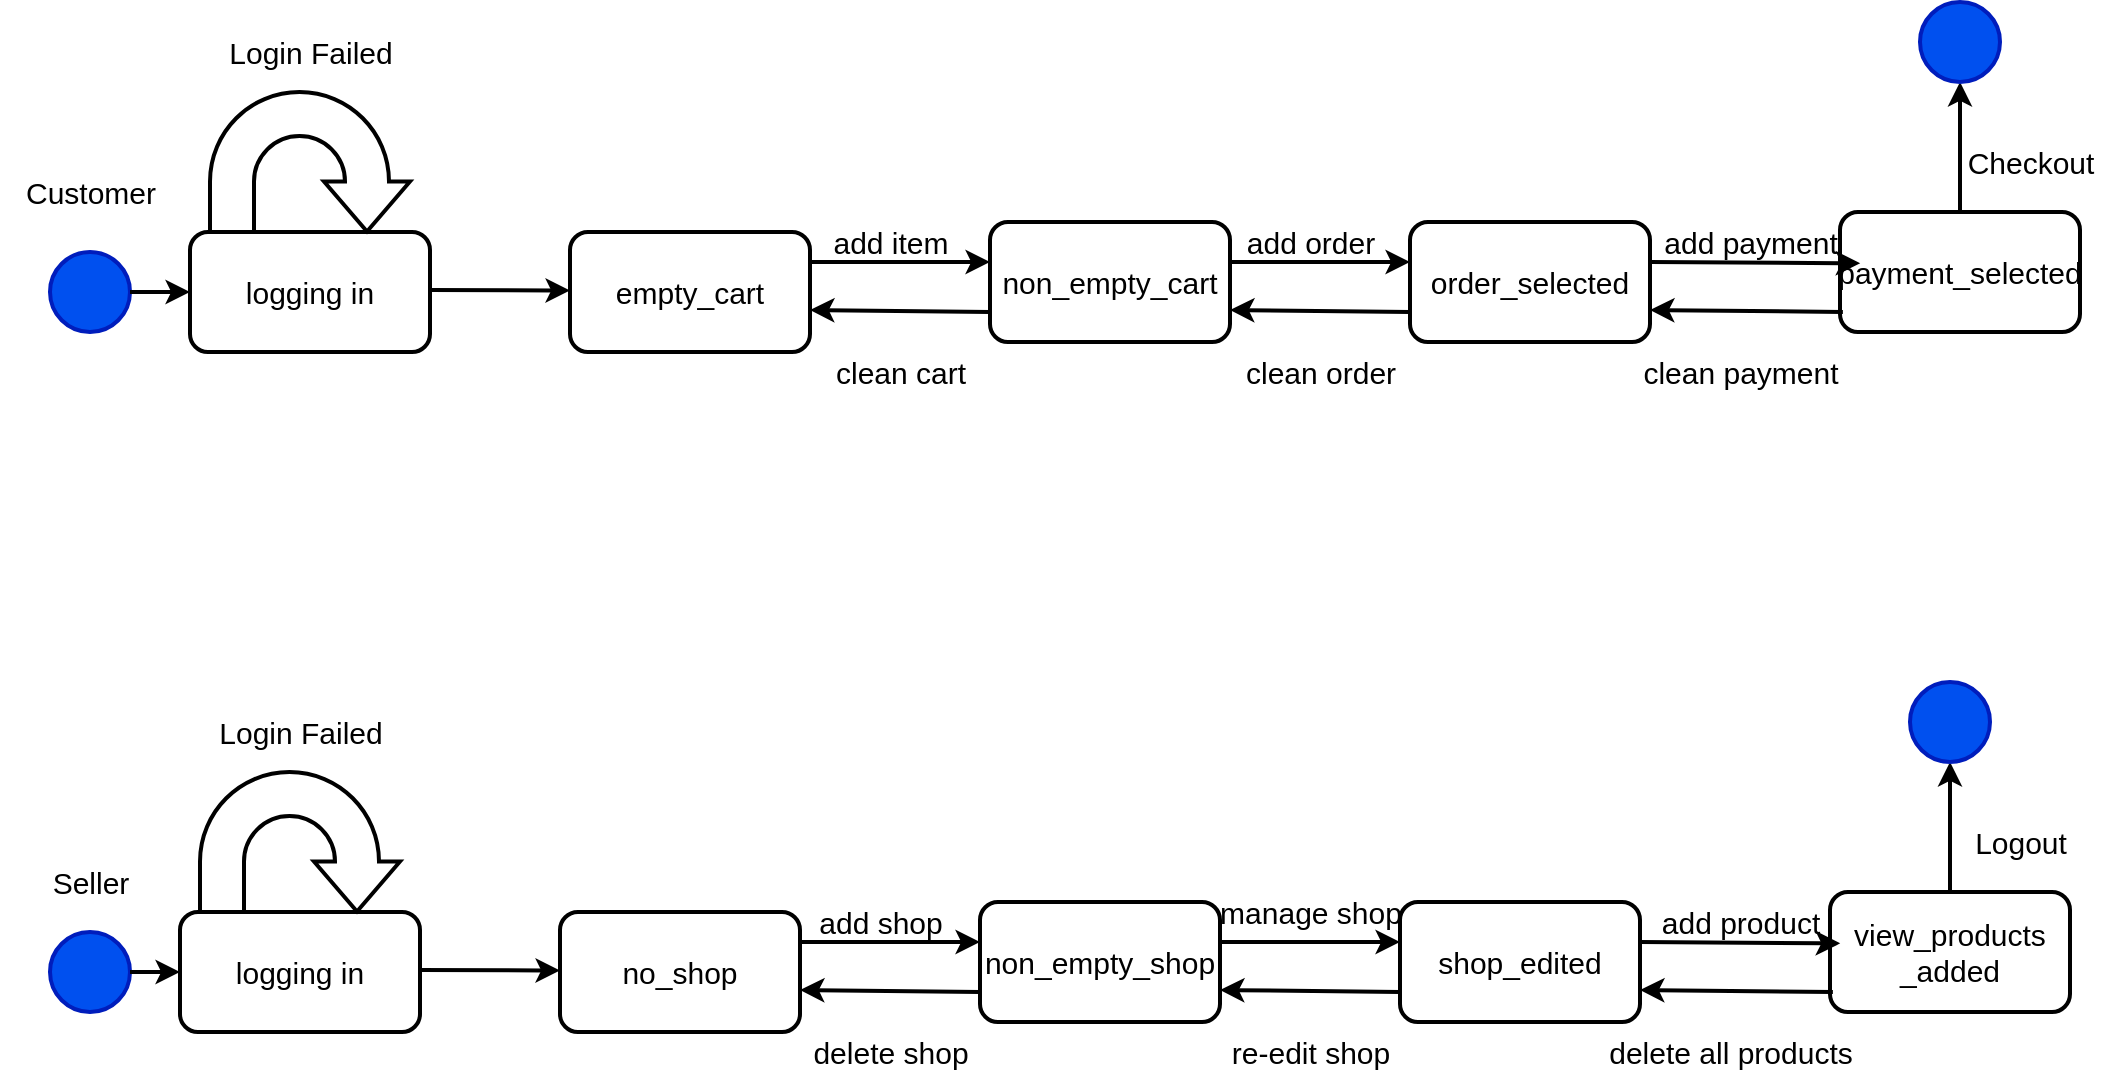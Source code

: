 <mxfile version="20.8.16"><diagram name="Page-1" id="ZXPGApVgVyFYhMI6cuGl"><mxGraphModel dx="5256" dy="1044" grid="1" gridSize="10" guides="1" tooltips="1" connect="1" arrows="1" fold="1" page="1" pageScale="1" pageWidth="1100" pageHeight="850" math="0" shadow="0"><root><mxCell id="0"/><mxCell id="1" parent="0"/><mxCell id="PQzcmMsmydbW9Ck--mbi-1" value="" style="ellipse;whiteSpace=wrap;html=1;aspect=fixed;fillColor=#0050ef;fontColor=#ffffff;strokeColor=#001DBC;strokeWidth=2;fontSize=15;" vertex="1" parent="1"><mxGeometry x="-3250" y="145" width="40" height="40" as="geometry"/></mxCell><mxCell id="PQzcmMsmydbW9Ck--mbi-2" value="" style="endArrow=classic;html=1;rounded=0;exitX=1;exitY=0.5;exitDx=0;exitDy=0;strokeWidth=2;fontSize=15;" edge="1" parent="1" source="PQzcmMsmydbW9Ck--mbi-1"><mxGeometry width="50" height="50" relative="1" as="geometry"><mxPoint x="-2860" y="365" as="sourcePoint"/><mxPoint x="-3180" y="165" as="targetPoint"/></mxGeometry></mxCell><mxCell id="PQzcmMsmydbW9Ck--mbi-3" value="logging in" style="rounded=1;whiteSpace=wrap;html=1;strokeWidth=2;fontSize=15;" vertex="1" parent="1"><mxGeometry x="-3180" y="135" width="120" height="60" as="geometry"/></mxCell><mxCell id="PQzcmMsmydbW9Ck--mbi-6" value="" style="html=1;shadow=0;dashed=0;align=center;verticalAlign=middle;shape=mxgraph.arrows2.uTurnArrow;dy=11;arrowHead=43;dx2=25;rotation=90;strokeWidth=2;fontSize=15;" vertex="1" parent="1"><mxGeometry x="-3155" y="50" width="70" height="100" as="geometry"/></mxCell><mxCell id="PQzcmMsmydbW9Ck--mbi-7" value="Login Failed" style="text;html=1;align=center;verticalAlign=middle;resizable=0;points=[];autosize=1;strokeColor=none;fillColor=none;strokeWidth=2;fontSize=15;" vertex="1" parent="1"><mxGeometry x="-3170" y="30" width="100" height="30" as="geometry"/></mxCell><mxCell id="PQzcmMsmydbW9Ck--mbi-8" value="" style="endArrow=classic;html=1;rounded=0;strokeWidth=2;fontSize=15;" edge="1" parent="1"><mxGeometry width="50" height="50" relative="1" as="geometry"><mxPoint x="-3060" y="164" as="sourcePoint"/><mxPoint x="-2990" y="164.29" as="targetPoint"/></mxGeometry></mxCell><mxCell id="PQzcmMsmydbW9Ck--mbi-9" value="empty_cart" style="rounded=1;whiteSpace=wrap;html=1;strokeWidth=2;fontSize=15;" vertex="1" parent="1"><mxGeometry x="-2990" y="135" width="120" height="60" as="geometry"/></mxCell><mxCell id="PQzcmMsmydbW9Ck--mbi-10" value="non_empty_cart" style="rounded=1;whiteSpace=wrap;html=1;strokeWidth=2;fontSize=15;" vertex="1" parent="1"><mxGeometry x="-2780" y="130" width="120" height="60" as="geometry"/></mxCell><mxCell id="PQzcmMsmydbW9Ck--mbi-11" value="" style="endArrow=classic;html=1;rounded=0;exitX=1;exitY=0.25;exitDx=0;exitDy=0;strokeWidth=2;fontSize=15;" edge="1" parent="1" source="PQzcmMsmydbW9Ck--mbi-9"><mxGeometry width="50" height="50" relative="1" as="geometry"><mxPoint x="-2870" y="164.29" as="sourcePoint"/><mxPoint x="-2780" y="150" as="targetPoint"/><Array as="points"/></mxGeometry></mxCell><mxCell id="PQzcmMsmydbW9Ck--mbi-13" value="add item" style="text;html=1;align=center;verticalAlign=middle;resizable=0;points=[];autosize=1;strokeColor=none;fillColor=none;strokeWidth=2;fontSize=15;" vertex="1" parent="1"><mxGeometry x="-2870" y="125" width="80" height="30" as="geometry"/></mxCell><mxCell id="PQzcmMsmydbW9Ck--mbi-14" value="clean cart" style="text;html=1;align=center;verticalAlign=middle;resizable=0;points=[];autosize=1;strokeColor=none;fillColor=none;strokeWidth=2;fontSize=15;" vertex="1" parent="1"><mxGeometry x="-2870" y="190" width="90" height="30" as="geometry"/></mxCell><mxCell id="PQzcmMsmydbW9Ck--mbi-15" value="" style="endArrow=classic;html=1;rounded=0;exitX=0;exitY=0.75;exitDx=0;exitDy=0;strokeWidth=2;fontSize=15;" edge="1" parent="1" source="PQzcmMsmydbW9Ck--mbi-10"><mxGeometry width="50" height="50" relative="1" as="geometry"><mxPoint x="-3050" y="174" as="sourcePoint"/><mxPoint x="-2870" y="174" as="targetPoint"/></mxGeometry></mxCell><mxCell id="PQzcmMsmydbW9Ck--mbi-19" value="" style="endArrow=classic;html=1;rounded=0;exitX=1;exitY=0.25;exitDx=0;exitDy=0;strokeWidth=2;fontSize=15;" edge="1" parent="1"><mxGeometry width="50" height="50" relative="1" as="geometry"><mxPoint x="-2660" y="150.0" as="sourcePoint"/><mxPoint x="-2570" y="150" as="targetPoint"/><Array as="points"/></mxGeometry></mxCell><mxCell id="PQzcmMsmydbW9Ck--mbi-20" value="add order" style="text;html=1;align=center;verticalAlign=middle;resizable=0;points=[];autosize=1;strokeColor=none;fillColor=none;strokeWidth=2;fontSize=15;" vertex="1" parent="1"><mxGeometry x="-2665" y="125" width="90" height="30" as="geometry"/></mxCell><mxCell id="PQzcmMsmydbW9Ck--mbi-21" value="clean order" style="text;html=1;align=center;verticalAlign=middle;resizable=0;points=[];autosize=1;strokeColor=none;fillColor=none;strokeWidth=2;fontSize=15;" vertex="1" parent="1"><mxGeometry x="-2665" y="190" width="100" height="30" as="geometry"/></mxCell><mxCell id="PQzcmMsmydbW9Ck--mbi-22" value="" style="endArrow=classic;html=1;rounded=0;exitX=0;exitY=0.75;exitDx=0;exitDy=0;strokeWidth=2;fontSize=15;" edge="1" parent="1"><mxGeometry width="50" height="50" relative="1" as="geometry"><mxPoint x="-2570" y="175" as="sourcePoint"/><mxPoint x="-2660" y="174" as="targetPoint"/></mxGeometry></mxCell><mxCell id="PQzcmMsmydbW9Ck--mbi-23" value="order_selected" style="rounded=1;whiteSpace=wrap;html=1;strokeWidth=2;fontSize=15;" vertex="1" parent="1"><mxGeometry x="-2570" y="130" width="120" height="60" as="geometry"/></mxCell><mxCell id="PQzcmMsmydbW9Ck--mbi-24" value="payment_selected" style="rounded=1;whiteSpace=wrap;html=1;strokeWidth=2;fontSize=15;" vertex="1" parent="1"><mxGeometry x="-2355" y="125" width="120" height="60" as="geometry"/></mxCell><mxCell id="PQzcmMsmydbW9Ck--mbi-25" value="" style="endArrow=classic;html=1;rounded=0;exitX=1;exitY=0.25;exitDx=0;exitDy=0;entryX=1.001;entryY=0.856;entryDx=0;entryDy=0;entryPerimeter=0;strokeWidth=2;fontSize=15;" edge="1" parent="1" target="PQzcmMsmydbW9Ck--mbi-26"><mxGeometry width="50" height="50" relative="1" as="geometry"><mxPoint x="-2450" y="150.0" as="sourcePoint"/><mxPoint x="-2360" y="150" as="targetPoint"/><Array as="points"/></mxGeometry></mxCell><mxCell id="PQzcmMsmydbW9Ck--mbi-26" value="add payment" style="text;html=1;align=center;verticalAlign=middle;resizable=0;points=[];autosize=1;strokeColor=none;fillColor=none;strokeWidth=2;fontSize=15;" vertex="1" parent="1"><mxGeometry x="-2455" y="125" width="110" height="30" as="geometry"/></mxCell><mxCell id="PQzcmMsmydbW9Ck--mbi-27" value="clean payment" style="text;html=1;align=center;verticalAlign=middle;resizable=0;points=[];autosize=1;strokeColor=none;fillColor=none;strokeWidth=2;fontSize=15;" vertex="1" parent="1"><mxGeometry x="-2465" y="190" width="120" height="30" as="geometry"/></mxCell><mxCell id="PQzcmMsmydbW9Ck--mbi-28" value="" style="endArrow=classic;html=1;rounded=0;exitX=0.012;exitY=0.833;exitDx=0;exitDy=0;exitPerimeter=0;strokeWidth=2;fontSize=15;" edge="1" parent="1" source="PQzcmMsmydbW9Ck--mbi-24"><mxGeometry width="50" height="50" relative="1" as="geometry"><mxPoint x="-2370" y="174" as="sourcePoint"/><mxPoint x="-2450" y="174" as="targetPoint"/></mxGeometry></mxCell><mxCell id="PQzcmMsmydbW9Ck--mbi-29" value="" style="endArrow=classic;html=1;rounded=0;exitX=0.5;exitY=0;exitDx=0;exitDy=0;strokeWidth=2;fontSize=15;" edge="1" parent="1" source="PQzcmMsmydbW9Ck--mbi-24"><mxGeometry width="50" height="50" relative="1" as="geometry"><mxPoint x="-2430" y="140" as="sourcePoint"/><mxPoint x="-2295" y="60" as="targetPoint"/><Array as="points"><mxPoint x="-2295" y="70"/></Array></mxGeometry></mxCell><mxCell id="PQzcmMsmydbW9Ck--mbi-30" value="Checkout" style="text;html=1;align=center;verticalAlign=middle;resizable=0;points=[];autosize=1;strokeColor=none;fillColor=none;strokeWidth=2;fontSize=15;" vertex="1" parent="1"><mxGeometry x="-2305" y="85" width="90" height="30" as="geometry"/></mxCell><mxCell id="PQzcmMsmydbW9Ck--mbi-31" value="" style="ellipse;whiteSpace=wrap;html=1;aspect=fixed;fillColor=#0050ef;fontColor=#ffffff;strokeColor=#001DBC;strokeWidth=2;fontSize=15;" vertex="1" parent="1"><mxGeometry x="-2315" y="20" width="40" height="40" as="geometry"/></mxCell><mxCell id="PQzcmMsmydbW9Ck--mbi-33" value="Customer" style="text;html=1;align=center;verticalAlign=middle;resizable=0;points=[];autosize=1;strokeColor=none;fillColor=none;strokeWidth=2;fontSize=15;" vertex="1" parent="1"><mxGeometry x="-3275" y="100" width="90" height="30" as="geometry"/></mxCell><mxCell id="PQzcmMsmydbW9Ck--mbi-139" value="" style="ellipse;whiteSpace=wrap;html=1;aspect=fixed;fillColor=#0050ef;fontColor=#ffffff;strokeColor=#001DBC;strokeWidth=2;fontSize=15;" vertex="1" parent="1"><mxGeometry x="-3250" y="485" width="40" height="40" as="geometry"/></mxCell><mxCell id="PQzcmMsmydbW9Ck--mbi-140" value="" style="endArrow=classic;html=1;rounded=0;exitX=1;exitY=0.5;exitDx=0;exitDy=0;strokeWidth=2;fontSize=15;" edge="1" parent="1" source="PQzcmMsmydbW9Ck--mbi-139"><mxGeometry width="50" height="50" relative="1" as="geometry"><mxPoint x="-2865" y="705" as="sourcePoint"/><mxPoint x="-3185" y="505" as="targetPoint"/></mxGeometry></mxCell><mxCell id="PQzcmMsmydbW9Ck--mbi-141" value="logging in" style="rounded=1;whiteSpace=wrap;html=1;strokeWidth=2;fontSize=15;" vertex="1" parent="1"><mxGeometry x="-3185" y="475" width="120" height="60" as="geometry"/></mxCell><mxCell id="PQzcmMsmydbW9Ck--mbi-142" value="" style="html=1;shadow=0;dashed=0;align=center;verticalAlign=middle;shape=mxgraph.arrows2.uTurnArrow;dy=11;arrowHead=43;dx2=25;rotation=90;strokeWidth=2;fontSize=15;" vertex="1" parent="1"><mxGeometry x="-3160" y="390" width="70" height="100" as="geometry"/></mxCell><mxCell id="PQzcmMsmydbW9Ck--mbi-143" value="Login Failed" style="text;html=1;align=center;verticalAlign=middle;resizable=0;points=[];autosize=1;strokeColor=none;fillColor=none;strokeWidth=2;fontSize=15;" vertex="1" parent="1"><mxGeometry x="-3175" y="370" width="100" height="30" as="geometry"/></mxCell><mxCell id="PQzcmMsmydbW9Ck--mbi-144" value="" style="endArrow=classic;html=1;rounded=0;strokeWidth=2;fontSize=15;" edge="1" parent="1"><mxGeometry width="50" height="50" relative="1" as="geometry"><mxPoint x="-3065" y="504" as="sourcePoint"/><mxPoint x="-2995" y="504.29" as="targetPoint"/></mxGeometry></mxCell><mxCell id="PQzcmMsmydbW9Ck--mbi-145" value="no_shop" style="rounded=1;whiteSpace=wrap;html=1;strokeWidth=2;fontSize=15;" vertex="1" parent="1"><mxGeometry x="-2995" y="475" width="120" height="60" as="geometry"/></mxCell><mxCell id="PQzcmMsmydbW9Ck--mbi-146" value="non_empty_shop" style="rounded=1;whiteSpace=wrap;html=1;strokeWidth=2;fontSize=15;" vertex="1" parent="1"><mxGeometry x="-2785" y="470" width="120" height="60" as="geometry"/></mxCell><mxCell id="PQzcmMsmydbW9Ck--mbi-147" value="" style="endArrow=classic;html=1;rounded=0;exitX=1;exitY=0.25;exitDx=0;exitDy=0;strokeWidth=2;fontSize=15;" edge="1" parent="1" source="PQzcmMsmydbW9Ck--mbi-145"><mxGeometry width="50" height="50" relative="1" as="geometry"><mxPoint x="-2875" y="504.29" as="sourcePoint"/><mxPoint x="-2785" y="490" as="targetPoint"/><Array as="points"/></mxGeometry></mxCell><mxCell id="PQzcmMsmydbW9Ck--mbi-148" value="add shop" style="text;html=1;align=center;verticalAlign=middle;resizable=0;points=[];autosize=1;strokeColor=none;fillColor=none;strokeWidth=2;fontSize=15;" vertex="1" parent="1"><mxGeometry x="-2875" y="465" width="80" height="30" as="geometry"/></mxCell><mxCell id="PQzcmMsmydbW9Ck--mbi-149" value="delete shop" style="text;html=1;align=center;verticalAlign=middle;resizable=0;points=[];autosize=1;strokeColor=none;fillColor=none;strokeWidth=2;fontSize=15;" vertex="1" parent="1"><mxGeometry x="-2880" y="530" width="100" height="30" as="geometry"/></mxCell><mxCell id="PQzcmMsmydbW9Ck--mbi-150" value="" style="endArrow=classic;html=1;rounded=0;exitX=0;exitY=0.75;exitDx=0;exitDy=0;strokeWidth=2;fontSize=15;" edge="1" parent="1" source="PQzcmMsmydbW9Ck--mbi-146"><mxGeometry width="50" height="50" relative="1" as="geometry"><mxPoint x="-3055" y="514" as="sourcePoint"/><mxPoint x="-2875" y="514" as="targetPoint"/></mxGeometry></mxCell><mxCell id="PQzcmMsmydbW9Ck--mbi-151" value="" style="endArrow=classic;html=1;rounded=0;exitX=1;exitY=0.25;exitDx=0;exitDy=0;strokeWidth=2;fontSize=15;" edge="1" parent="1"><mxGeometry width="50" height="50" relative="1" as="geometry"><mxPoint x="-2665" y="490" as="sourcePoint"/><mxPoint x="-2575" y="490" as="targetPoint"/><Array as="points"/></mxGeometry></mxCell><mxCell id="PQzcmMsmydbW9Ck--mbi-152" value="manage shop" style="text;html=1;align=center;verticalAlign=middle;resizable=0;points=[];autosize=1;strokeColor=none;fillColor=none;strokeWidth=2;fontSize=15;" vertex="1" parent="1"><mxGeometry x="-2675" y="460" width="110" height="30" as="geometry"/></mxCell><mxCell id="PQzcmMsmydbW9Ck--mbi-153" value="re-edit shop" style="text;html=1;align=center;verticalAlign=middle;resizable=0;points=[];autosize=1;strokeColor=none;fillColor=none;strokeWidth=2;fontSize=15;" vertex="1" parent="1"><mxGeometry x="-2670" y="530" width="100" height="30" as="geometry"/></mxCell><mxCell id="PQzcmMsmydbW9Ck--mbi-154" value="" style="endArrow=classic;html=1;rounded=0;exitX=0;exitY=0.75;exitDx=0;exitDy=0;strokeWidth=2;fontSize=15;" edge="1" parent="1"><mxGeometry width="50" height="50" relative="1" as="geometry"><mxPoint x="-2575" y="515" as="sourcePoint"/><mxPoint x="-2665" y="514" as="targetPoint"/></mxGeometry></mxCell><mxCell id="PQzcmMsmydbW9Ck--mbi-155" value="shop_edited" style="rounded=1;whiteSpace=wrap;html=1;strokeWidth=2;fontSize=15;" vertex="1" parent="1"><mxGeometry x="-2575" y="470" width="120" height="60" as="geometry"/></mxCell><mxCell id="PQzcmMsmydbW9Ck--mbi-156" value="&lt;div&gt;view_products&lt;/div&gt;&lt;div&gt;_added&lt;/div&gt;" style="rounded=1;whiteSpace=wrap;html=1;strokeWidth=2;fontSize=15;" vertex="1" parent="1"><mxGeometry x="-2360" y="465" width="120" height="60" as="geometry"/></mxCell><mxCell id="PQzcmMsmydbW9Ck--mbi-157" value="" style="endArrow=classic;html=1;rounded=0;exitX=1;exitY=0.25;exitDx=0;exitDy=0;entryX=1.001;entryY=0.856;entryDx=0;entryDy=0;entryPerimeter=0;strokeWidth=2;fontSize=15;" edge="1" parent="1" target="PQzcmMsmydbW9Ck--mbi-158"><mxGeometry width="50" height="50" relative="1" as="geometry"><mxPoint x="-2455" y="490" as="sourcePoint"/><mxPoint x="-2365" y="490" as="targetPoint"/><Array as="points"/></mxGeometry></mxCell><mxCell id="PQzcmMsmydbW9Ck--mbi-158" value="add product" style="text;html=1;align=center;verticalAlign=middle;resizable=0;points=[];autosize=1;strokeColor=none;fillColor=none;strokeWidth=2;fontSize=15;" vertex="1" parent="1"><mxGeometry x="-2455" y="465" width="100" height="30" as="geometry"/></mxCell><mxCell id="PQzcmMsmydbW9Ck--mbi-159" value="delete all products" style="text;html=1;align=center;verticalAlign=middle;resizable=0;points=[];autosize=1;strokeColor=none;fillColor=none;strokeWidth=2;fontSize=15;" vertex="1" parent="1"><mxGeometry x="-2480" y="530" width="140" height="30" as="geometry"/></mxCell><mxCell id="PQzcmMsmydbW9Ck--mbi-160" value="" style="endArrow=classic;html=1;rounded=0;exitX=0.012;exitY=0.833;exitDx=0;exitDy=0;exitPerimeter=0;strokeWidth=2;fontSize=15;" edge="1" parent="1" source="PQzcmMsmydbW9Ck--mbi-156"><mxGeometry width="50" height="50" relative="1" as="geometry"><mxPoint x="-2375" y="514" as="sourcePoint"/><mxPoint x="-2455" y="514" as="targetPoint"/></mxGeometry></mxCell><mxCell id="PQzcmMsmydbW9Ck--mbi-161" value="" style="endArrow=classic;html=1;rounded=0;exitX=0.5;exitY=0;exitDx=0;exitDy=0;strokeWidth=2;fontSize=15;" edge="1" parent="1" source="PQzcmMsmydbW9Ck--mbi-156"><mxGeometry width="50" height="50" relative="1" as="geometry"><mxPoint x="-2435" y="480" as="sourcePoint"/><mxPoint x="-2300" y="400" as="targetPoint"/><Array as="points"><mxPoint x="-2300" y="410"/></Array></mxGeometry></mxCell><mxCell id="PQzcmMsmydbW9Ck--mbi-162" value="Logout" style="text;html=1;align=center;verticalAlign=middle;resizable=0;points=[];autosize=1;strokeColor=none;fillColor=none;strokeWidth=2;fontSize=15;" vertex="1" parent="1"><mxGeometry x="-2300" y="425" width="70" height="30" as="geometry"/></mxCell><mxCell id="PQzcmMsmydbW9Ck--mbi-163" value="" style="ellipse;whiteSpace=wrap;html=1;aspect=fixed;fillColor=#0050ef;fontColor=#ffffff;strokeColor=#001DBC;strokeWidth=2;fontSize=15;" vertex="1" parent="1"><mxGeometry x="-2320" y="360" width="40" height="40" as="geometry"/></mxCell><mxCell id="PQzcmMsmydbW9Ck--mbi-164" value="Seller" style="text;html=1;align=center;verticalAlign=middle;resizable=0;points=[];autosize=1;strokeColor=none;fillColor=none;strokeWidth=2;fontSize=15;" vertex="1" parent="1"><mxGeometry x="-3260" y="445" width="60" height="30" as="geometry"/></mxCell></root></mxGraphModel></diagram></mxfile>